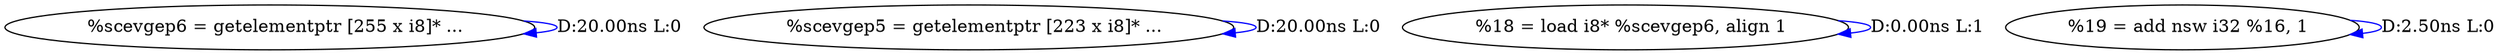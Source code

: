 digraph {
Node0x36c8e20[label="  %scevgep6 = getelementptr [255 x i8]* ..."];
Node0x36c8e20 -> Node0x36c8e20[label="D:20.00ns L:0",color=blue];
Node0x36c8f00[label="  %scevgep5 = getelementptr [223 x i8]* ..."];
Node0x36c8f00 -> Node0x36c8f00[label="D:20.00ns L:0",color=blue];
Node0x36c8fe0[label="  %18 = load i8* %scevgep6, align 1"];
Node0x36c8fe0 -> Node0x36c8fe0[label="D:0.00ns L:1",color=blue];
Node0x36c91a0[label="  %19 = add nsw i32 %16, 1"];
Node0x36c91a0 -> Node0x36c91a0[label="D:2.50ns L:0",color=blue];
}
